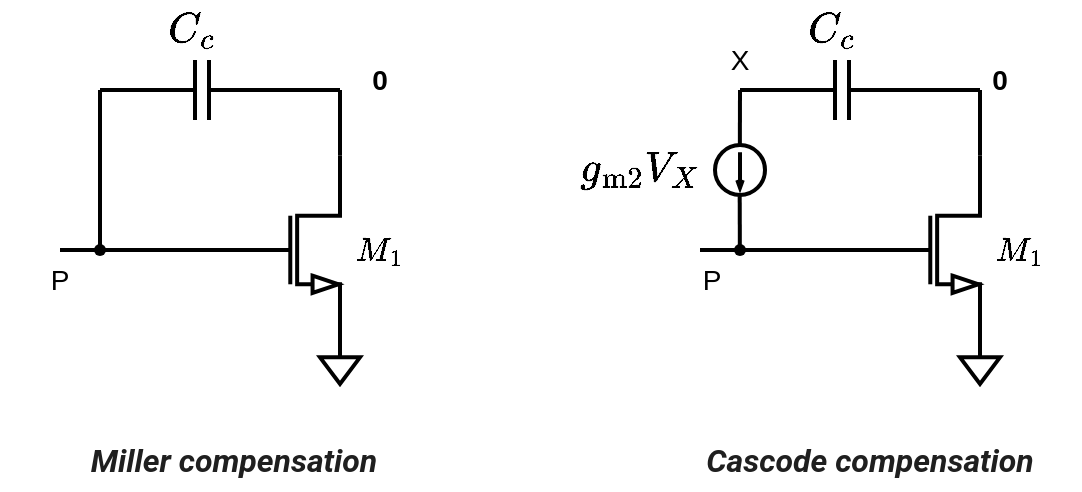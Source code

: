 <mxfile version="24.7.5">
  <diagram name="Page-1" id="ameIgMlGbUYxK4Q_uoMy">
    <mxGraphModel dx="809" dy="481" grid="1" gridSize="10" guides="1" tooltips="1" connect="1" arrows="1" fold="1" page="1" pageScale="1" pageWidth="850" pageHeight="1100" math="1" shadow="0">
      <root>
        <mxCell id="0" />
        <mxCell id="1" parent="0" />
        <mxCell id="MCkpT2mXh9TOPdjhegzG-1" value="" style="verticalLabelPosition=bottom;shadow=0;dashed=0;align=center;html=1;verticalAlign=top;shape=mxgraph.electrical.transistors.nmos;pointerEvents=1;strokeWidth=2;" vertex="1" parent="1">
          <mxGeometry x="180" y="190" width="60" height="100" as="geometry" />
        </mxCell>
        <mxCell id="MCkpT2mXh9TOPdjhegzG-2" value="" style="pointerEvents=1;verticalLabelPosition=bottom;shadow=0;dashed=0;align=center;html=1;verticalAlign=top;shape=mxgraph.electrical.capacitors.capacitor_1;strokeWidth=2;" vertex="1" parent="1">
          <mxGeometry x="136" y="145" width="70" height="30" as="geometry" />
        </mxCell>
        <mxCell id="MCkpT2mXh9TOPdjhegzG-3" value="" style="endArrow=none;html=1;rounded=0;strokeWidth=2;" edge="1" parent="1">
          <mxGeometry width="50" height="50" relative="1" as="geometry">
            <mxPoint x="200" y="160" as="sourcePoint" />
            <mxPoint x="240" y="160" as="targetPoint" />
          </mxGeometry>
        </mxCell>
        <mxCell id="MCkpT2mXh9TOPdjhegzG-4" value="" style="endArrow=none;html=1;rounded=0;exitX=1;exitY=0;exitDx=0;exitDy=0;exitPerimeter=0;strokeWidth=2;" edge="1" parent="1" source="MCkpT2mXh9TOPdjhegzG-1">
          <mxGeometry width="50" height="50" relative="1" as="geometry">
            <mxPoint x="190" y="210" as="sourcePoint" />
            <mxPoint x="240" y="160" as="targetPoint" />
          </mxGeometry>
        </mxCell>
        <mxCell id="MCkpT2mXh9TOPdjhegzG-5" value="" style="endArrow=none;html=1;rounded=0;strokeWidth=2;" edge="1" parent="1">
          <mxGeometry width="50" height="50" relative="1" as="geometry">
            <mxPoint x="120" y="240" as="sourcePoint" />
            <mxPoint x="120" y="160" as="targetPoint" />
          </mxGeometry>
        </mxCell>
        <mxCell id="MCkpT2mXh9TOPdjhegzG-6" value="" style="endArrow=none;html=1;rounded=0;exitX=0;exitY=0.5;exitDx=0;exitDy=0;exitPerimeter=0;strokeWidth=2;" edge="1" parent="1" source="MCkpT2mXh9TOPdjhegzG-2">
          <mxGeometry width="50" height="50" relative="1" as="geometry">
            <mxPoint x="130" y="203" as="sourcePoint" />
            <mxPoint x="120" y="160" as="targetPoint" />
          </mxGeometry>
        </mxCell>
        <mxCell id="MCkpT2mXh9TOPdjhegzG-7" value="" style="endArrow=none;html=1;rounded=0;strokeWidth=2;" edge="1" parent="1">
          <mxGeometry width="50" height="50" relative="1" as="geometry">
            <mxPoint x="100" y="240" as="sourcePoint" />
            <mxPoint x="180" y="240" as="targetPoint" />
          </mxGeometry>
        </mxCell>
        <mxCell id="MCkpT2mXh9TOPdjhegzG-8" value="&lt;font style=&quot;font-size: 18px;&quot;&gt;$$C_c$$&lt;/font&gt;" style="text;html=1;align=center;verticalAlign=middle;whiteSpace=wrap;rounded=0;" vertex="1" parent="1">
          <mxGeometry x="136" y="115" width="60" height="30" as="geometry" />
        </mxCell>
        <mxCell id="MCkpT2mXh9TOPdjhegzG-9" value="" style="pointerEvents=1;verticalLabelPosition=bottom;shadow=0;dashed=0;align=center;html=1;verticalAlign=top;shape=mxgraph.electrical.signal_sources.signal_ground;strokeWidth=2;" vertex="1" parent="1">
          <mxGeometry x="230" y="287" width="20" height="20" as="geometry" />
        </mxCell>
        <mxCell id="MCkpT2mXh9TOPdjhegzG-10" value="&lt;font style=&quot;font-size: 14px;&quot;&gt;$$M_1$$&lt;/font&gt;" style="text;html=1;align=center;verticalAlign=middle;whiteSpace=wrap;rounded=0;strokeWidth=2;" vertex="1" parent="1">
          <mxGeometry x="230" y="225" width="60" height="30" as="geometry" />
        </mxCell>
        <mxCell id="MCkpT2mXh9TOPdjhegzG-11" value="" style="shape=waypoint;sketch=0;fillStyle=solid;size=6;pointerEvents=1;points=[];fillColor=none;resizable=0;rotatable=0;perimeter=centerPerimeter;snapToPoint=1;strokeWidth=1;" vertex="1" parent="1">
          <mxGeometry x="110" y="230" width="20" height="20" as="geometry" />
        </mxCell>
        <mxCell id="MCkpT2mXh9TOPdjhegzG-12" value="" style="verticalLabelPosition=bottom;shadow=0;dashed=0;align=center;html=1;verticalAlign=top;shape=mxgraph.electrical.transistors.nmos;pointerEvents=1;strokeWidth=2;" vertex="1" parent="1">
          <mxGeometry x="500" y="190" width="60" height="100" as="geometry" />
        </mxCell>
        <mxCell id="MCkpT2mXh9TOPdjhegzG-13" value="" style="pointerEvents=1;verticalLabelPosition=bottom;shadow=0;dashed=0;align=center;html=1;verticalAlign=top;shape=mxgraph.electrical.capacitors.capacitor_1;strokeWidth=2;" vertex="1" parent="1">
          <mxGeometry x="456" y="145" width="70" height="30" as="geometry" />
        </mxCell>
        <mxCell id="MCkpT2mXh9TOPdjhegzG-14" value="" style="endArrow=none;html=1;rounded=0;strokeWidth=2;" edge="1" parent="1">
          <mxGeometry width="50" height="50" relative="1" as="geometry">
            <mxPoint x="520" y="160" as="sourcePoint" />
            <mxPoint x="560" y="160" as="targetPoint" />
          </mxGeometry>
        </mxCell>
        <mxCell id="MCkpT2mXh9TOPdjhegzG-15" value="" style="endArrow=none;html=1;rounded=0;exitX=1;exitY=0;exitDx=0;exitDy=0;exitPerimeter=0;strokeWidth=2;" edge="1" parent="1" source="MCkpT2mXh9TOPdjhegzG-12">
          <mxGeometry width="50" height="50" relative="1" as="geometry">
            <mxPoint x="510" y="210" as="sourcePoint" />
            <mxPoint x="560" y="160" as="targetPoint" />
          </mxGeometry>
        </mxCell>
        <mxCell id="MCkpT2mXh9TOPdjhegzG-16" value="" style="endArrow=none;html=1;rounded=0;strokeWidth=2;" edge="1" parent="1">
          <mxGeometry width="50" height="50" relative="1" as="geometry">
            <mxPoint x="439.92" y="190" as="sourcePoint" />
            <mxPoint x="440" y="160" as="targetPoint" />
          </mxGeometry>
        </mxCell>
        <mxCell id="MCkpT2mXh9TOPdjhegzG-17" value="" style="endArrow=none;html=1;rounded=0;exitX=0;exitY=0.5;exitDx=0;exitDy=0;exitPerimeter=0;strokeWidth=2;" edge="1" parent="1" source="MCkpT2mXh9TOPdjhegzG-13">
          <mxGeometry width="50" height="50" relative="1" as="geometry">
            <mxPoint x="450" y="203" as="sourcePoint" />
            <mxPoint x="440" y="160" as="targetPoint" />
          </mxGeometry>
        </mxCell>
        <mxCell id="MCkpT2mXh9TOPdjhegzG-18" value="" style="endArrow=none;html=1;rounded=0;strokeWidth=2;" edge="1" parent="1">
          <mxGeometry width="50" height="50" relative="1" as="geometry">
            <mxPoint x="420" y="240" as="sourcePoint" />
            <mxPoint x="500" y="240" as="targetPoint" />
          </mxGeometry>
        </mxCell>
        <mxCell id="MCkpT2mXh9TOPdjhegzG-19" value="&lt;font style=&quot;font-size: 18px;&quot;&gt;$$C_c$$&lt;/font&gt;" style="text;html=1;align=center;verticalAlign=middle;whiteSpace=wrap;rounded=0;" vertex="1" parent="1">
          <mxGeometry x="456" y="115" width="60" height="30" as="geometry" />
        </mxCell>
        <mxCell id="MCkpT2mXh9TOPdjhegzG-20" value="" style="pointerEvents=1;verticalLabelPosition=bottom;shadow=0;dashed=0;align=center;html=1;verticalAlign=top;shape=mxgraph.electrical.signal_sources.signal_ground;strokeWidth=2;" vertex="1" parent="1">
          <mxGeometry x="550" y="287" width="20" height="20" as="geometry" />
        </mxCell>
        <mxCell id="MCkpT2mXh9TOPdjhegzG-21" value="&lt;font style=&quot;font-size: 14px;&quot;&gt;$$M_1$$&lt;/font&gt;" style="text;html=1;align=center;verticalAlign=middle;whiteSpace=wrap;rounded=0;" vertex="1" parent="1">
          <mxGeometry x="550" y="225" width="60" height="30" as="geometry" />
        </mxCell>
        <mxCell id="MCkpT2mXh9TOPdjhegzG-22" value="" style="shape=waypoint;sketch=0;fillStyle=solid;size=6;pointerEvents=1;points=[];fillColor=none;resizable=0;rotatable=0;perimeter=centerPerimeter;snapToPoint=1;strokeWidth=1;" vertex="1" parent="1">
          <mxGeometry x="430" y="230" width="20" height="20" as="geometry" />
        </mxCell>
        <mxCell id="MCkpT2mXh9TOPdjhegzG-23" value="" style="perimeter=ellipsePerimeter;verticalLabelPosition=bottom;shadow=0;dashed=0;align=center;html=1;verticalAlign=top;shape=mxgraph.electrical.instruments.galvanometer;direction=west;strokeWidth=2;" vertex="1" parent="1">
          <mxGeometry x="427.5" y="175" width="25" height="50" as="geometry" />
        </mxCell>
        <mxCell id="MCkpT2mXh9TOPdjhegzG-24" value="" style="endArrow=none;html=1;rounded=0;entryX=0.506;entryY=-0.024;entryDx=0;entryDy=0;entryPerimeter=0;strokeWidth=2;" edge="1" parent="1" target="MCkpT2mXh9TOPdjhegzG-23">
          <mxGeometry width="50" height="50" relative="1" as="geometry">
            <mxPoint x="439.93" y="240" as="sourcePoint" />
            <mxPoint x="440" y="230" as="targetPoint" />
          </mxGeometry>
        </mxCell>
        <mxCell id="MCkpT2mXh9TOPdjhegzG-25" value="&lt;font style=&quot;font-size: 18px;&quot;&gt;$$g_\text{m2}V_X$$&lt;/font&gt;" style="text;html=1;align=center;verticalAlign=middle;whiteSpace=wrap;rounded=0;strokeWidth=2;" vertex="1" parent="1">
          <mxGeometry x="360" y="185" width="60" height="30" as="geometry" />
        </mxCell>
        <mxCell id="MCkpT2mXh9TOPdjhegzG-26" value="&lt;font style=&quot;font-size: 14px;&quot;&gt;X&lt;/font&gt;" style="text;html=1;align=center;verticalAlign=middle;whiteSpace=wrap;rounded=0;" vertex="1" parent="1">
          <mxGeometry x="410" y="130" width="60" height="30" as="geometry" />
        </mxCell>
        <mxCell id="MCkpT2mXh9TOPdjhegzG-27" value="&lt;font style=&quot;font-size: 14px;&quot;&gt;P&lt;/font&gt;" style="text;html=1;align=center;verticalAlign=middle;whiteSpace=wrap;rounded=0;strokeWidth=2;" vertex="1" parent="1">
          <mxGeometry x="70" y="240" width="60" height="30" as="geometry" />
        </mxCell>
        <mxCell id="MCkpT2mXh9TOPdjhegzG-28" value="&lt;font style=&quot;font-size: 14px;&quot;&gt;P&lt;/font&gt;" style="text;html=1;align=center;verticalAlign=middle;whiteSpace=wrap;rounded=0;strokeWidth=2;" vertex="1" parent="1">
          <mxGeometry x="396" y="240" width="60" height="30" as="geometry" />
        </mxCell>
        <mxCell id="MCkpT2mXh9TOPdjhegzG-29" value="&lt;font style=&quot;font-size: 14px;&quot;&gt;&lt;b&gt;0&lt;/b&gt;&lt;/font&gt;" style="text;html=1;align=center;verticalAlign=middle;whiteSpace=wrap;rounded=0;" vertex="1" parent="1">
          <mxGeometry x="230" y="140" width="60" height="30" as="geometry" />
        </mxCell>
        <mxCell id="MCkpT2mXh9TOPdjhegzG-30" value="&lt;font style=&quot;font-size: 14px;&quot;&gt;&lt;b&gt;0&lt;/b&gt;&lt;/font&gt;" style="text;html=1;align=center;verticalAlign=middle;whiteSpace=wrap;rounded=0;" vertex="1" parent="1">
          <mxGeometry x="540" y="140" width="60" height="30" as="geometry" />
        </mxCell>
        <mxCell id="MCkpT2mXh9TOPdjhegzG-31" value="&lt;span style=&quot;color: rgb(31, 31, 31); font-family: &amp;quot;Google Sans&amp;quot;, Roboto, Arial, sans-serif; text-align: left; background-color: rgb(255, 255, 255);&quot;&gt;&lt;font size=&quot;1&quot; style=&quot;&quot;&gt;&lt;i style=&quot;&quot;&gt;&lt;b style=&quot;font-size: 16px;&quot;&gt;Miller compensation&lt;/b&gt;&lt;/i&gt;&lt;/font&gt;&lt;/span&gt;" style="text;html=1;align=center;verticalAlign=middle;whiteSpace=wrap;rounded=0;" vertex="1" parent="1">
          <mxGeometry x="110" y="330" width="154" height="30" as="geometry" />
        </mxCell>
        <mxCell id="MCkpT2mXh9TOPdjhegzG-32" value="&lt;span style=&quot;color: rgb(31, 31, 31); font-family: &amp;quot;Google Sans&amp;quot;, Roboto, Arial, sans-serif; text-align: left; background-color: rgb(255, 255, 255);&quot;&gt;&lt;font size=&quot;1&quot; style=&quot;&quot;&gt;&lt;i style=&quot;&quot;&gt;&lt;b style=&quot;font-size: 16px;&quot;&gt;Cascode compensation&lt;/b&gt;&lt;/i&gt;&lt;/font&gt;&lt;/span&gt;" style="text;html=1;align=center;verticalAlign=middle;whiteSpace=wrap;rounded=0;" vertex="1" parent="1">
          <mxGeometry x="420" y="330" width="170" height="30" as="geometry" />
        </mxCell>
      </root>
    </mxGraphModel>
  </diagram>
</mxfile>
